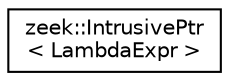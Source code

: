 digraph "Graphical Class Hierarchy"
{
 // LATEX_PDF_SIZE
  edge [fontname="Helvetica",fontsize="10",labelfontname="Helvetica",labelfontsize="10"];
  node [fontname="Helvetica",fontsize="10",shape=record];
  rankdir="LR";
  Node0 [label="zeek::IntrusivePtr\l\< LambdaExpr \>",height=0.2,width=0.4,color="black", fillcolor="white", style="filled",URL="$d6/dba/classzeek_1_1IntrusivePtr.html",tooltip=" "];
}
